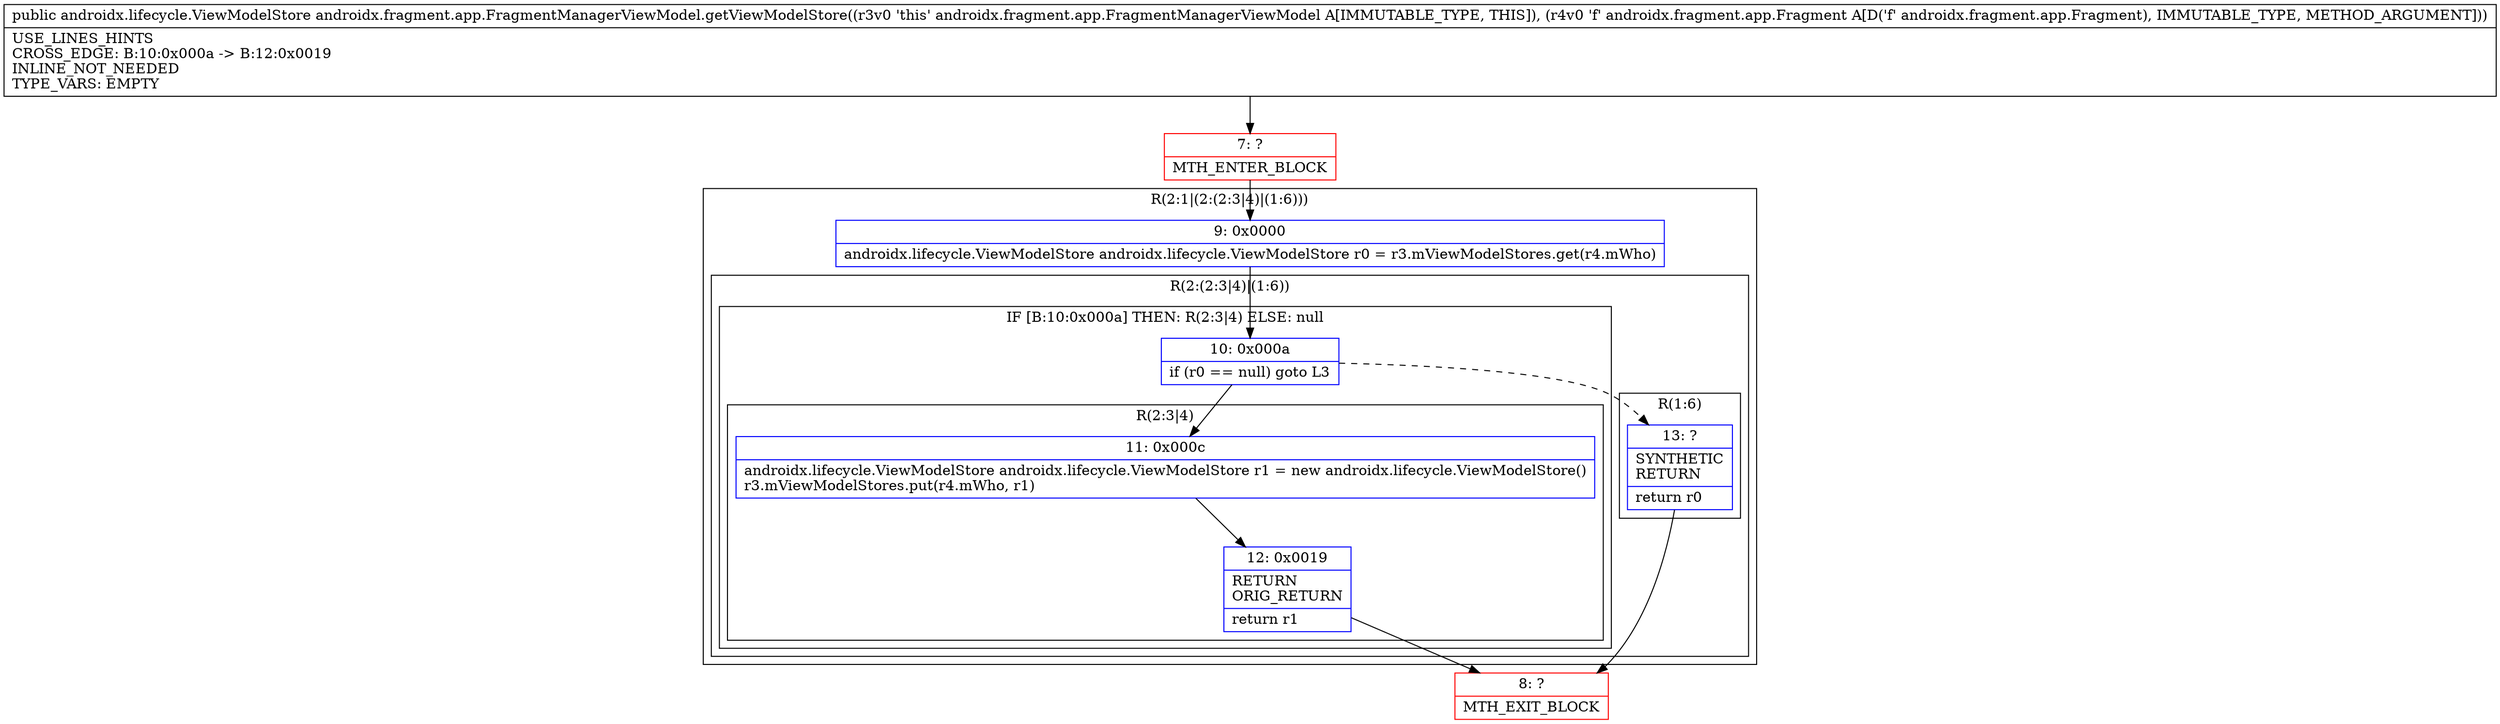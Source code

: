 digraph "CFG forandroidx.fragment.app.FragmentManagerViewModel.getViewModelStore(Landroidx\/fragment\/app\/Fragment;)Landroidx\/lifecycle\/ViewModelStore;" {
subgraph cluster_Region_237057439 {
label = "R(2:1|(2:(2:3|4)|(1:6)))";
node [shape=record,color=blue];
Node_9 [shape=record,label="{9\:\ 0x0000|androidx.lifecycle.ViewModelStore androidx.lifecycle.ViewModelStore r0 = r3.mViewModelStores.get(r4.mWho)\l}"];
subgraph cluster_Region_923688497 {
label = "R(2:(2:3|4)|(1:6))";
node [shape=record,color=blue];
subgraph cluster_IfRegion_757115118 {
label = "IF [B:10:0x000a] THEN: R(2:3|4) ELSE: null";
node [shape=record,color=blue];
Node_10 [shape=record,label="{10\:\ 0x000a|if (r0 == null) goto L3\l}"];
subgraph cluster_Region_1132209340 {
label = "R(2:3|4)";
node [shape=record,color=blue];
Node_11 [shape=record,label="{11\:\ 0x000c|androidx.lifecycle.ViewModelStore androidx.lifecycle.ViewModelStore r1 = new androidx.lifecycle.ViewModelStore()\lr3.mViewModelStores.put(r4.mWho, r1)\l}"];
Node_12 [shape=record,label="{12\:\ 0x0019|RETURN\lORIG_RETURN\l|return r1\l}"];
}
}
subgraph cluster_Region_2079517699 {
label = "R(1:6)";
node [shape=record,color=blue];
Node_13 [shape=record,label="{13\:\ ?|SYNTHETIC\lRETURN\l|return r0\l}"];
}
}
}
Node_7 [shape=record,color=red,label="{7\:\ ?|MTH_ENTER_BLOCK\l}"];
Node_8 [shape=record,color=red,label="{8\:\ ?|MTH_EXIT_BLOCK\l}"];
MethodNode[shape=record,label="{public androidx.lifecycle.ViewModelStore androidx.fragment.app.FragmentManagerViewModel.getViewModelStore((r3v0 'this' androidx.fragment.app.FragmentManagerViewModel A[IMMUTABLE_TYPE, THIS]), (r4v0 'f' androidx.fragment.app.Fragment A[D('f' androidx.fragment.app.Fragment), IMMUTABLE_TYPE, METHOD_ARGUMENT]))  | USE_LINES_HINTS\lCROSS_EDGE: B:10:0x000a \-\> B:12:0x0019\lINLINE_NOT_NEEDED\lTYPE_VARS: EMPTY\l}"];
MethodNode -> Node_7;Node_9 -> Node_10;
Node_10 -> Node_11;
Node_10 -> Node_13[style=dashed];
Node_11 -> Node_12;
Node_12 -> Node_8;
Node_13 -> Node_8;
Node_7 -> Node_9;
}

